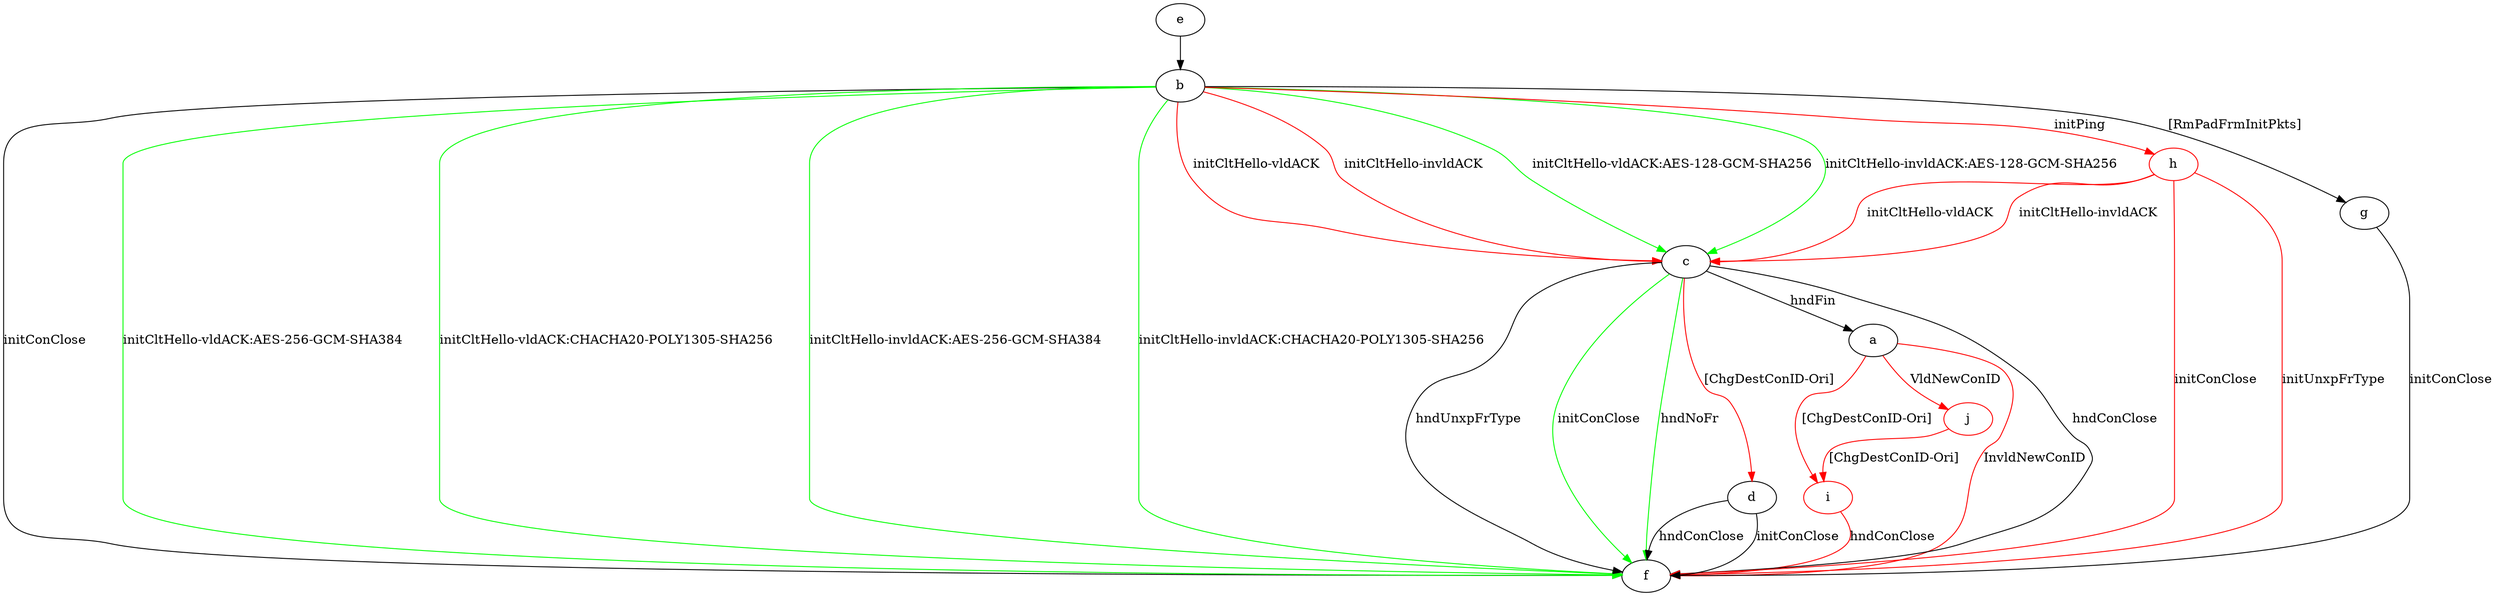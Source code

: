 digraph "" {
	a -> f	[key=0,
		color=red,
		label="InvldNewConID "];
	i	[color=red];
	a -> i	[key=0,
		color=red,
		label="[ChgDestConID-Ori] "];
	j	[color=red];
	a -> j	[key=0,
		color=red,
		label="VldNewConID "];
	b -> c	[key=0,
		color=green,
		label="initCltHello-vldACK:AES-128-GCM-SHA256 "];
	b -> c	[key=1,
		color=green,
		label="initCltHello-invldACK:AES-128-GCM-SHA256 "];
	b -> c	[key=2,
		color=red,
		label="initCltHello-vldACK "];
	b -> c	[key=3,
		color=red,
		label="initCltHello-invldACK "];
	b -> f	[key=0,
		label="initConClose "];
	b -> f	[key=1,
		color=green,
		label="initCltHello-vldACK:AES-256-GCM-SHA384 "];
	b -> f	[key=2,
		color=green,
		label="initCltHello-vldACK:CHACHA20-POLY1305-SHA256 "];
	b -> f	[key=3,
		color=green,
		label="initCltHello-invldACK:AES-256-GCM-SHA384 "];
	b -> f	[key=4,
		color=green,
		label="initCltHello-invldACK:CHACHA20-POLY1305-SHA256 "];
	b -> g	[key=0,
		label="[RmPadFrmInitPkts] "];
	h	[color=red];
	b -> h	[key=0,
		color=red,
		label="initPing "];
	c -> a	[key=0,
		label="hndFin "];
	c -> d	[key=0,
		color=red,
		label="[ChgDestConID-Ori] "];
	c -> f	[key=0,
		label="hndConClose "];
	c -> f	[key=1,
		label="hndUnxpFrType "];
	c -> f	[key=2,
		color=green,
		label="initConClose "];
	c -> f	[key=3,
		color=green,
		label="hndNoFr "];
	d -> f	[key=0,
		label="initConClose "];
	d -> f	[key=1,
		label="hndConClose "];
	e -> b	[key=0];
	g -> f	[key=0,
		label="initConClose "];
	h -> c	[key=0,
		color=red,
		label="initCltHello-vldACK "];
	h -> c	[key=1,
		color=red,
		label="initCltHello-invldACK "];
	h -> f	[key=0,
		color=red,
		label="initConClose "];
	h -> f	[key=1,
		color=red,
		label="initUnxpFrType "];
	i -> f	[key=0,
		color=red,
		label="hndConClose "];
	j -> i	[key=0,
		color=red,
		label="[ChgDestConID-Ori] "];
}
